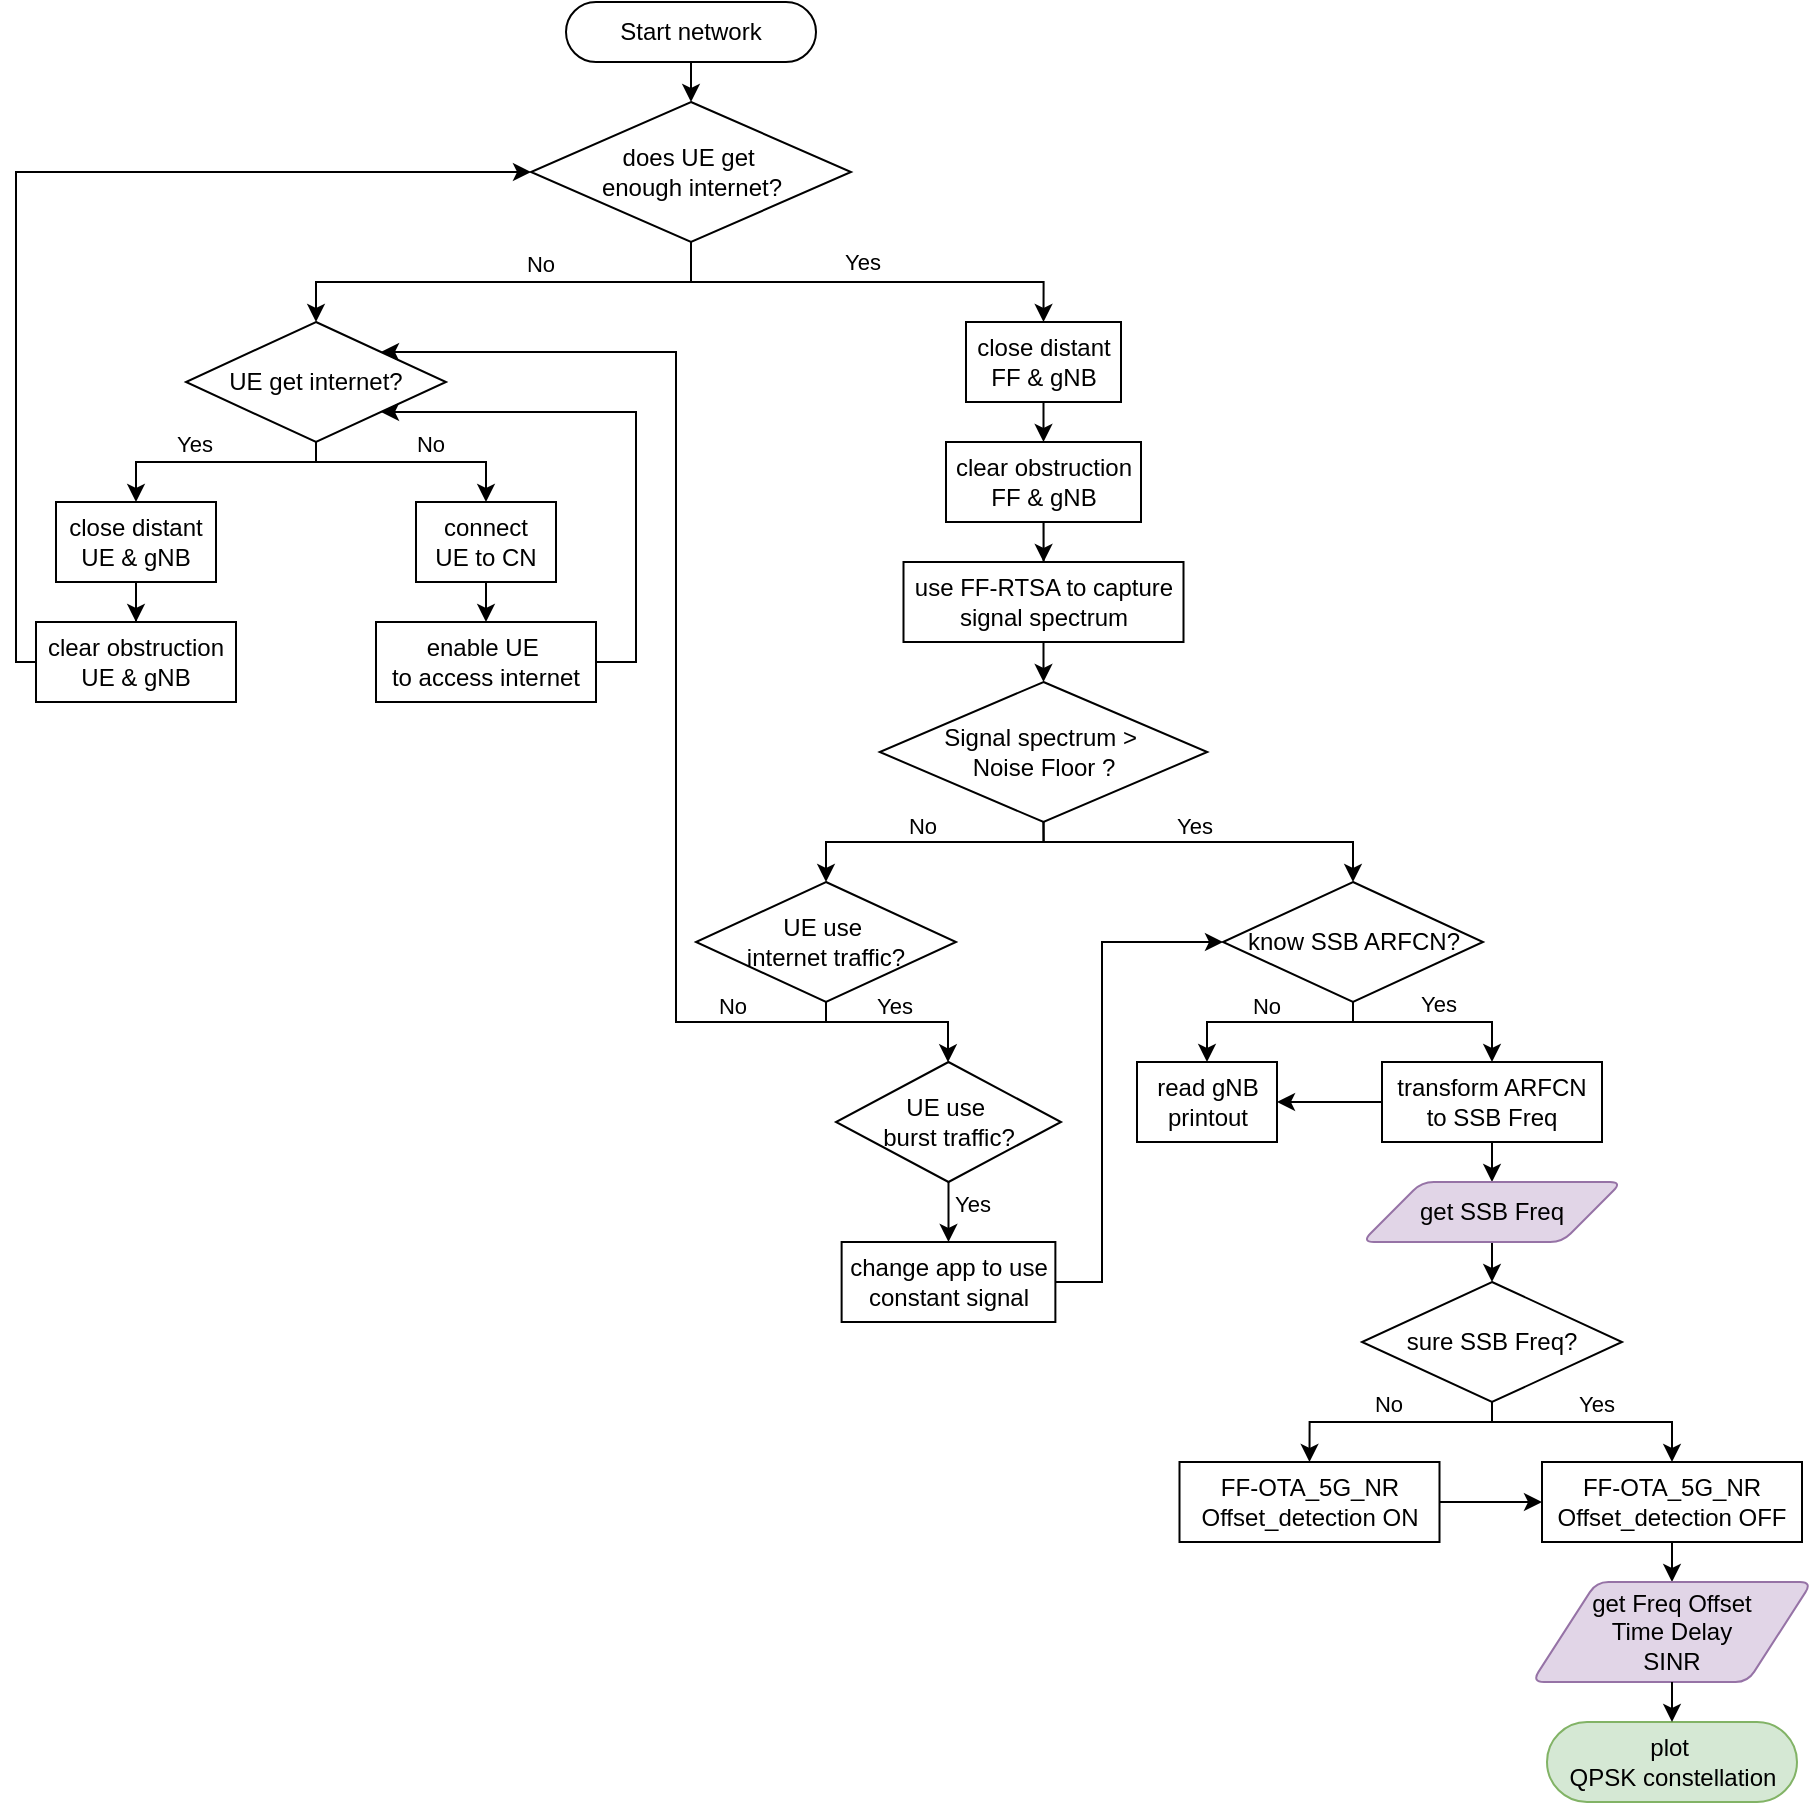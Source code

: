 <mxfile version="24.7.16" pages="2">
  <diagram name="collect_info" id="a6bpp-dc-AZYhqgVWW-3">
    <mxGraphModel dx="723" dy="421" grid="1" gridSize="10" guides="1" tooltips="1" connect="1" arrows="1" fold="1" page="1" pageScale="1" pageWidth="850" pageHeight="1100" math="0" shadow="0">
      <root>
        <mxCell id="0" />
        <mxCell id="1" parent="0" />
        <mxCell id="8mRTIrWLBFrAkmFhTARG-154" style="edgeStyle=orthogonalEdgeStyle;rounded=0;orthogonalLoop=1;jettySize=auto;html=1;exitX=0.5;exitY=0.5;exitDx=0;exitDy=15;exitPerimeter=0;entryX=0.5;entryY=0;entryDx=0;entryDy=0;" edge="1" parent="1" source="8mRTIrWLBFrAkmFhTARG-3" target="8mRTIrWLBFrAkmFhTARG-10">
          <mxGeometry relative="1" as="geometry" />
        </mxCell>
        <mxCell id="8mRTIrWLBFrAkmFhTARG-3" value="Start network" style="html=1;dashed=0;whiteSpace=wrap;shape=mxgraph.dfd.start" vertex="1" parent="1">
          <mxGeometry x="315" y="10" width="125" height="30" as="geometry" />
        </mxCell>
        <mxCell id="8mRTIrWLBFrAkmFhTARG-7" style="edgeStyle=orthogonalEdgeStyle;rounded=0;orthogonalLoop=1;jettySize=auto;html=1;exitX=0.5;exitY=1;exitDx=0;exitDy=0;entryX=0.5;entryY=0;entryDx=0;entryDy=0;" edge="1" parent="1" source="8mRTIrWLBFrAkmFhTARG-4">
          <mxGeometry relative="1" as="geometry">
            <mxPoint x="362.505" y="150" as="targetPoint" />
          </mxGeometry>
        </mxCell>
        <mxCell id="8mRTIrWLBFrAkmFhTARG-8" style="edgeStyle=orthogonalEdgeStyle;rounded=0;orthogonalLoop=1;jettySize=auto;html=1;exitX=0.5;exitY=1;exitDx=0;exitDy=0;entryX=0.5;entryY=0;entryDx=0;entryDy=0;" edge="1" parent="1" source="8mRTIrWLBFrAkmFhTARG-5">
          <mxGeometry relative="1" as="geometry">
            <mxPoint x="362.505" y="200" as="targetPoint" />
          </mxGeometry>
        </mxCell>
        <mxCell id="8mRTIrWLBFrAkmFhTARG-38" style="edgeStyle=orthogonalEdgeStyle;rounded=0;orthogonalLoop=1;jettySize=auto;html=1;exitX=0.5;exitY=1;exitDx=0;exitDy=0;entryX=0.5;entryY=0;entryDx=0;entryDy=0;" edge="1" parent="1" source="8mRTIrWLBFrAkmFhTARG-10" target="8mRTIrWLBFrAkmFhTARG-16">
          <mxGeometry relative="1" as="geometry" />
        </mxCell>
        <mxCell id="8mRTIrWLBFrAkmFhTARG-47" value="No" style="edgeLabel;html=1;align=center;verticalAlign=middle;resizable=0;points=[];" vertex="1" connectable="0" parent="8mRTIrWLBFrAkmFhTARG-38">
          <mxGeometry x="-0.16" relative="1" as="geometry">
            <mxPoint y="-9" as="offset" />
          </mxGeometry>
        </mxCell>
        <mxCell id="8mRTIrWLBFrAkmFhTARG-39" style="edgeStyle=orthogonalEdgeStyle;rounded=0;orthogonalLoop=1;jettySize=auto;html=1;exitX=0.5;exitY=1;exitDx=0;exitDy=0;entryX=0.5;entryY=0;entryDx=0;entryDy=0;" edge="1" parent="1" source="8mRTIrWLBFrAkmFhTARG-10" target="8mRTIrWLBFrAkmFhTARG-13">
          <mxGeometry relative="1" as="geometry" />
        </mxCell>
        <mxCell id="8mRTIrWLBFrAkmFhTARG-46" value="Yes" style="edgeLabel;html=1;align=center;verticalAlign=middle;resizable=0;points=[];" vertex="1" connectable="0" parent="8mRTIrWLBFrAkmFhTARG-39">
          <mxGeometry x="-0.031" y="2" relative="1" as="geometry">
            <mxPoint y="-8" as="offset" />
          </mxGeometry>
        </mxCell>
        <mxCell id="8mRTIrWLBFrAkmFhTARG-10" value="&lt;div&gt;does UE get&amp;nbsp;&lt;/div&gt;&lt;div&gt;enough internet?&lt;/div&gt;" style="shape=rhombus;html=1;dashed=0;whiteSpace=wrap;perimeter=rhombusPerimeter;" vertex="1" parent="1">
          <mxGeometry x="297.5" y="60" width="160" height="70" as="geometry" />
        </mxCell>
        <mxCell id="8mRTIrWLBFrAkmFhTARG-23" style="edgeStyle=orthogonalEdgeStyle;rounded=0;orthogonalLoop=1;jettySize=auto;html=1;exitX=0.5;exitY=1;exitDx=0;exitDy=0;entryX=0.5;entryY=0;entryDx=0;entryDy=0;" edge="1" parent="1" source="8mRTIrWLBFrAkmFhTARG-13" target="8mRTIrWLBFrAkmFhTARG-14">
          <mxGeometry relative="1" as="geometry" />
        </mxCell>
        <mxCell id="8mRTIrWLBFrAkmFhTARG-13" value="close distant FF &amp;amp; gNB" style="html=1;dashed=0;whiteSpace=wrap;" vertex="1" parent="1">
          <mxGeometry x="515" y="170" width="77.5" height="40" as="geometry" />
        </mxCell>
        <mxCell id="8mRTIrWLBFrAkmFhTARG-24" style="edgeStyle=orthogonalEdgeStyle;rounded=0;orthogonalLoop=1;jettySize=auto;html=1;exitX=0.5;exitY=1;exitDx=0;exitDy=0;" edge="1" parent="1" source="8mRTIrWLBFrAkmFhTARG-14" target="8mRTIrWLBFrAkmFhTARG-15">
          <mxGeometry relative="1" as="geometry" />
        </mxCell>
        <mxCell id="8mRTIrWLBFrAkmFhTARG-14" value="clear obstruction FF &amp;amp; gNB" style="html=1;dashed=0;whiteSpace=wrap;" vertex="1" parent="1">
          <mxGeometry x="505" y="230" width="97.5" height="40" as="geometry" />
        </mxCell>
        <mxCell id="8mRTIrWLBFrAkmFhTARG-50" style="edgeStyle=orthogonalEdgeStyle;rounded=0;orthogonalLoop=1;jettySize=auto;html=1;exitX=0.5;exitY=1;exitDx=0;exitDy=0;entryX=0.5;entryY=0;entryDx=0;entryDy=0;" edge="1" parent="1" source="8mRTIrWLBFrAkmFhTARG-15" target="8mRTIrWLBFrAkmFhTARG-49">
          <mxGeometry relative="1" as="geometry" />
        </mxCell>
        <mxCell id="8mRTIrWLBFrAkmFhTARG-15" value="use FF-RTSA to capture signal spectrum" style="html=1;dashed=0;whiteSpace=wrap;" vertex="1" parent="1">
          <mxGeometry x="483.75" y="290" width="140" height="40" as="geometry" />
        </mxCell>
        <mxCell id="QAadKDLrhy6cuRTfxfxH-4" style="edgeStyle=orthogonalEdgeStyle;rounded=0;orthogonalLoop=1;jettySize=auto;html=1;exitX=0.5;exitY=1;exitDx=0;exitDy=0;entryX=0.5;entryY=0;entryDx=0;entryDy=0;" edge="1" parent="1" source="8mRTIrWLBFrAkmFhTARG-16" target="8mRTIrWLBFrAkmFhTARG-17">
          <mxGeometry relative="1" as="geometry">
            <Array as="points">
              <mxPoint x="190" y="240" />
              <mxPoint x="100" y="240" />
            </Array>
          </mxGeometry>
        </mxCell>
        <mxCell id="dheN8Qq908unan-OlQ6B-5" value="Yes" style="edgeLabel;html=1;align=center;verticalAlign=middle;resizable=0;points=[];" vertex="1" connectable="0" parent="QAadKDLrhy6cuRTfxfxH-4">
          <mxGeometry x="0.133" y="-3" relative="1" as="geometry">
            <mxPoint x="-3" y="-6" as="offset" />
          </mxGeometry>
        </mxCell>
        <mxCell id="QAadKDLrhy6cuRTfxfxH-5" style="edgeStyle=orthogonalEdgeStyle;rounded=0;orthogonalLoop=1;jettySize=auto;html=1;exitX=0.5;exitY=1;exitDx=0;exitDy=0;entryX=0.5;entryY=0;entryDx=0;entryDy=0;" edge="1" parent="1" source="8mRTIrWLBFrAkmFhTARG-16" target="8mRTIrWLBFrAkmFhTARG-19">
          <mxGeometry relative="1" as="geometry">
            <Array as="points">
              <mxPoint x="190" y="240" />
              <mxPoint x="275" y="240" />
            </Array>
          </mxGeometry>
        </mxCell>
        <mxCell id="dheN8Qq908unan-OlQ6B-4" value="No" style="edgeLabel;html=1;align=center;verticalAlign=middle;resizable=0;points=[];" vertex="1" connectable="0" parent="QAadKDLrhy6cuRTfxfxH-5">
          <mxGeometry x="0.009" y="-2" relative="1" as="geometry">
            <mxPoint x="9" y="-11" as="offset" />
          </mxGeometry>
        </mxCell>
        <mxCell id="8mRTIrWLBFrAkmFhTARG-16" value="UE get internet?" style="shape=rhombus;html=1;dashed=0;whiteSpace=wrap;perimeter=rhombusPerimeter;" vertex="1" parent="1">
          <mxGeometry x="125" y="170" width="130" height="60" as="geometry" />
        </mxCell>
        <mxCell id="8mRTIrWLBFrAkmFhTARG-30" style="edgeStyle=orthogonalEdgeStyle;rounded=0;orthogonalLoop=1;jettySize=auto;html=1;exitX=0.5;exitY=1;exitDx=0;exitDy=0;" edge="1" parent="1" source="8mRTIrWLBFrAkmFhTARG-17" target="8mRTIrWLBFrAkmFhTARG-18">
          <mxGeometry relative="1" as="geometry" />
        </mxCell>
        <mxCell id="8mRTIrWLBFrAkmFhTARG-17" value="close distant UE &amp;amp; gNB" style="html=1;dashed=0;whiteSpace=wrap;" vertex="1" parent="1">
          <mxGeometry x="60" y="260" width="80" height="40" as="geometry" />
        </mxCell>
        <mxCell id="8mRTIrWLBFrAkmFhTARG-42" style="edgeStyle=orthogonalEdgeStyle;rounded=0;orthogonalLoop=1;jettySize=auto;html=1;exitX=0;exitY=0.5;exitDx=0;exitDy=0;entryX=0;entryY=0.5;entryDx=0;entryDy=0;" edge="1" parent="1" source="8mRTIrWLBFrAkmFhTARG-18" target="8mRTIrWLBFrAkmFhTARG-10">
          <mxGeometry relative="1" as="geometry">
            <Array as="points">
              <mxPoint x="40" y="340" />
              <mxPoint x="40" y="95" />
            </Array>
          </mxGeometry>
        </mxCell>
        <mxCell id="8mRTIrWLBFrAkmFhTARG-18" value="clear obstruction UE &amp;amp; gNB" style="html=1;dashed=0;whiteSpace=wrap;" vertex="1" parent="1">
          <mxGeometry x="50" y="320" width="100" height="40" as="geometry" />
        </mxCell>
        <mxCell id="8mRTIrWLBFrAkmFhTARG-32" style="edgeStyle=orthogonalEdgeStyle;rounded=0;orthogonalLoop=1;jettySize=auto;html=1;exitX=0.5;exitY=1;exitDx=0;exitDy=0;entryX=0.5;entryY=0;entryDx=0;entryDy=0;" edge="1" parent="1" source="8mRTIrWLBFrAkmFhTARG-19" target="8mRTIrWLBFrAkmFhTARG-20">
          <mxGeometry relative="1" as="geometry" />
        </mxCell>
        <mxCell id="8mRTIrWLBFrAkmFhTARG-19" value="&lt;div&gt;connect&lt;/div&gt;&lt;div&gt;UE to CN&lt;/div&gt;" style="html=1;dashed=0;whiteSpace=wrap;" vertex="1" parent="1">
          <mxGeometry x="240" y="260" width="70" height="40" as="geometry" />
        </mxCell>
        <mxCell id="8mRTIrWLBFrAkmFhTARG-48" style="edgeStyle=orthogonalEdgeStyle;rounded=0;orthogonalLoop=1;jettySize=auto;html=1;exitX=1;exitY=0.5;exitDx=0;exitDy=0;entryX=1;entryY=1;entryDx=0;entryDy=0;" edge="1" parent="1" source="8mRTIrWLBFrAkmFhTARG-20" target="8mRTIrWLBFrAkmFhTARG-16">
          <mxGeometry relative="1" as="geometry">
            <Array as="points">
              <mxPoint x="350" y="340" />
              <mxPoint x="350" y="215" />
            </Array>
          </mxGeometry>
        </mxCell>
        <mxCell id="8mRTIrWLBFrAkmFhTARG-20" value="&lt;div&gt;enable UE&amp;nbsp;&lt;/div&gt;&lt;div&gt;to access internet&lt;/div&gt;" style="html=1;dashed=0;whiteSpace=wrap;" vertex="1" parent="1">
          <mxGeometry x="220" y="320" width="110" height="40" as="geometry" />
        </mxCell>
        <mxCell id="QAadKDLrhy6cuRTfxfxH-7" style="edgeStyle=orthogonalEdgeStyle;rounded=0;orthogonalLoop=1;jettySize=auto;html=1;exitX=0.5;exitY=1;exitDx=0;exitDy=0;entryX=0.5;entryY=0;entryDx=0;entryDy=0;" edge="1" parent="1" source="8mRTIrWLBFrAkmFhTARG-49" target="8mRTIrWLBFrAkmFhTARG-52">
          <mxGeometry relative="1" as="geometry">
            <Array as="points">
              <mxPoint x="554" y="430" />
              <mxPoint x="709" y="430" />
            </Array>
          </mxGeometry>
        </mxCell>
        <mxCell id="ILuONwEqYlmvFa3OY7ag-2" value="Yes" style="edgeLabel;html=1;align=center;verticalAlign=middle;resizable=0;points=[];" vertex="1" connectable="0" parent="QAadKDLrhy6cuRTfxfxH-7">
          <mxGeometry x="-0.215" y="-3" relative="1" as="geometry">
            <mxPoint x="12" y="-11" as="offset" />
          </mxGeometry>
        </mxCell>
        <mxCell id="dheN8Qq908unan-OlQ6B-6" style="edgeStyle=orthogonalEdgeStyle;rounded=0;orthogonalLoop=1;jettySize=auto;html=1;exitX=0.5;exitY=1;exitDx=0;exitDy=0;entryX=0.5;entryY=0;entryDx=0;entryDy=0;" edge="1" parent="1" source="8mRTIrWLBFrAkmFhTARG-49" target="8mRTIrWLBFrAkmFhTARG-69">
          <mxGeometry relative="1" as="geometry">
            <Array as="points">
              <mxPoint x="554" y="430" />
              <mxPoint x="445" y="430" />
            </Array>
          </mxGeometry>
        </mxCell>
        <mxCell id="ILuONwEqYlmvFa3OY7ag-1" value="No" style="edgeLabel;html=1;align=center;verticalAlign=middle;resizable=0;points=[];" vertex="1" connectable="0" parent="dheN8Qq908unan-OlQ6B-6">
          <mxGeometry x="0.033" y="1" relative="1" as="geometry">
            <mxPoint y="-9" as="offset" />
          </mxGeometry>
        </mxCell>
        <mxCell id="8mRTIrWLBFrAkmFhTARG-49" value="&lt;div&gt;Signal spectrum &amp;gt;&amp;nbsp;&lt;/div&gt;&lt;div&gt;Noise Floor ?&lt;/div&gt;" style="shape=rhombus;html=1;dashed=0;whiteSpace=wrap;perimeter=rhombusPerimeter;" vertex="1" parent="1">
          <mxGeometry x="471.88" y="350" width="163.75" height="70" as="geometry" />
        </mxCell>
        <mxCell id="8mRTIrWLBFrAkmFhTARG-65" style="edgeStyle=orthogonalEdgeStyle;rounded=0;orthogonalLoop=1;jettySize=auto;html=1;exitX=0.5;exitY=1;exitDx=0;exitDy=0;entryX=0.5;entryY=0;entryDx=0;entryDy=0;" edge="1" parent="1" source="8mRTIrWLBFrAkmFhTARG-52" target="8mRTIrWLBFrAkmFhTARG-54">
          <mxGeometry relative="1" as="geometry">
            <Array as="points">
              <mxPoint x="709" y="520" />
              <mxPoint x="636" y="520" />
            </Array>
          </mxGeometry>
        </mxCell>
        <mxCell id="ILuONwEqYlmvFa3OY7ag-3" value="No" style="edgeLabel;html=1;align=center;verticalAlign=middle;resizable=0;points=[];" vertex="1" connectable="0" parent="8mRTIrWLBFrAkmFhTARG-65">
          <mxGeometry x="-0.1" y="3" relative="1" as="geometry">
            <mxPoint x="-7" y="-11" as="offset" />
          </mxGeometry>
        </mxCell>
        <mxCell id="8mRTIrWLBFrAkmFhTARG-66" style="edgeStyle=orthogonalEdgeStyle;rounded=0;orthogonalLoop=1;jettySize=auto;html=1;exitX=0.5;exitY=1;exitDx=0;exitDy=0;" edge="1" parent="1" source="8mRTIrWLBFrAkmFhTARG-52" target="8mRTIrWLBFrAkmFhTARG-53">
          <mxGeometry relative="1" as="geometry">
            <Array as="points">
              <mxPoint x="709" y="520" />
              <mxPoint x="778" y="520" />
            </Array>
          </mxGeometry>
        </mxCell>
        <mxCell id="ILuONwEqYlmvFa3OY7ag-4" value="Yes" style="edgeLabel;html=1;align=center;verticalAlign=middle;resizable=0;points=[];" vertex="1" connectable="0" parent="8mRTIrWLBFrAkmFhTARG-66">
          <mxGeometry x="0.176" relative="1" as="geometry">
            <mxPoint x="-6" y="-9" as="offset" />
          </mxGeometry>
        </mxCell>
        <mxCell id="8mRTIrWLBFrAkmFhTARG-52" value="know SSB ARFCN?" style="shape=rhombus;html=1;dashed=0;whiteSpace=wrap;perimeter=rhombusPerimeter;" vertex="1" parent="1">
          <mxGeometry x="643.5" y="450" width="130" height="60" as="geometry" />
        </mxCell>
        <mxCell id="8mRTIrWLBFrAkmFhTARG-57" style="edgeStyle=orthogonalEdgeStyle;rounded=0;orthogonalLoop=1;jettySize=auto;html=1;exitX=0;exitY=0.5;exitDx=0;exitDy=0;entryX=1;entryY=0.5;entryDx=0;entryDy=0;" edge="1" parent="1" source="8mRTIrWLBFrAkmFhTARG-53" target="8mRTIrWLBFrAkmFhTARG-54">
          <mxGeometry relative="1" as="geometry" />
        </mxCell>
        <mxCell id="8mRTIrWLBFrAkmFhTARG-84" style="edgeStyle=orthogonalEdgeStyle;rounded=0;orthogonalLoop=1;jettySize=auto;html=1;exitX=0.5;exitY=1;exitDx=0;exitDy=0;entryX=0.5;entryY=0;entryDx=0;entryDy=0;" edge="1" parent="1" source="8mRTIrWLBFrAkmFhTARG-53" target="8mRTIrWLBFrAkmFhTARG-83">
          <mxGeometry relative="1" as="geometry" />
        </mxCell>
        <mxCell id="8mRTIrWLBFrAkmFhTARG-53" value="transform ARFCN to SSB Freq" style="html=1;dashed=0;whiteSpace=wrap;" vertex="1" parent="1">
          <mxGeometry x="723" y="540" width="110" height="40" as="geometry" />
        </mxCell>
        <mxCell id="8mRTIrWLBFrAkmFhTARG-54" value="read gNB printout" style="html=1;dashed=0;whiteSpace=wrap;" vertex="1" parent="1">
          <mxGeometry x="600.5" y="540" width="70" height="40" as="geometry" />
        </mxCell>
        <mxCell id="8mRTIrWLBFrAkmFhTARG-70" style="edgeStyle=orthogonalEdgeStyle;rounded=0;orthogonalLoop=1;jettySize=auto;html=1;exitX=0.5;exitY=1;exitDx=0;exitDy=0;entryX=1;entryY=0;entryDx=0;entryDy=0;" edge="1" parent="1" source="8mRTIrWLBFrAkmFhTARG-69" target="8mRTIrWLBFrAkmFhTARG-16">
          <mxGeometry relative="1" as="geometry">
            <Array as="points">
              <mxPoint x="445" y="520" />
              <mxPoint x="370" y="520" />
              <mxPoint x="370" y="185" />
            </Array>
          </mxGeometry>
        </mxCell>
        <mxCell id="ILuONwEqYlmvFa3OY7ag-5" value="No" style="edgeLabel;html=1;align=center;verticalAlign=middle;resizable=0;points=[];" vertex="1" connectable="0" parent="8mRTIrWLBFrAkmFhTARG-70">
          <mxGeometry x="-0.786" y="1" relative="1" as="geometry">
            <mxPoint x="3" y="-9" as="offset" />
          </mxGeometry>
        </mxCell>
        <mxCell id="8mRTIrWLBFrAkmFhTARG-81" style="edgeStyle=orthogonalEdgeStyle;rounded=0;orthogonalLoop=1;jettySize=auto;html=1;exitX=0.5;exitY=1;exitDx=0;exitDy=0;" edge="1" parent="1" source="8mRTIrWLBFrAkmFhTARG-69" target="8mRTIrWLBFrAkmFhTARG-72">
          <mxGeometry relative="1" as="geometry">
            <Array as="points">
              <mxPoint x="445" y="520" />
              <mxPoint x="506" y="520" />
            </Array>
          </mxGeometry>
        </mxCell>
        <mxCell id="ILuONwEqYlmvFa3OY7ag-6" value="Yes" style="edgeLabel;html=1;align=center;verticalAlign=middle;resizable=0;points=[];" vertex="1" connectable="0" parent="8mRTIrWLBFrAkmFhTARG-81">
          <mxGeometry x="0.028" relative="1" as="geometry">
            <mxPoint x="-3" y="-8" as="offset" />
          </mxGeometry>
        </mxCell>
        <mxCell id="8mRTIrWLBFrAkmFhTARG-69" value="&lt;div&gt;UE use&amp;nbsp;&lt;/div&gt;&lt;div&gt;internet traffic?&lt;/div&gt;" style="shape=rhombus;html=1;dashed=0;whiteSpace=wrap;perimeter=rhombusPerimeter;" vertex="1" parent="1">
          <mxGeometry x="380" y="450" width="130" height="60" as="geometry" />
        </mxCell>
        <mxCell id="8mRTIrWLBFrAkmFhTARG-75" style="edgeStyle=orthogonalEdgeStyle;rounded=0;orthogonalLoop=1;jettySize=auto;html=1;exitX=0.5;exitY=1;exitDx=0;exitDy=0;entryX=0.5;entryY=0;entryDx=0;entryDy=0;" edge="1" parent="1" source="8mRTIrWLBFrAkmFhTARG-72" target="8mRTIrWLBFrAkmFhTARG-74">
          <mxGeometry relative="1" as="geometry" />
        </mxCell>
        <mxCell id="ILuONwEqYlmvFa3OY7ag-7" value="Yes" style="edgeLabel;html=1;align=center;verticalAlign=middle;resizable=0;points=[];" vertex="1" connectable="0" parent="8mRTIrWLBFrAkmFhTARG-75">
          <mxGeometry x="-0.41" y="-2" relative="1" as="geometry">
            <mxPoint x="13" y="2" as="offset" />
          </mxGeometry>
        </mxCell>
        <mxCell id="8mRTIrWLBFrAkmFhTARG-72" value="&lt;div&gt;UE use&amp;nbsp;&lt;/div&gt;&lt;div&gt;burst traffic?&lt;/div&gt;" style="shape=rhombus;html=1;dashed=0;whiteSpace=wrap;perimeter=rhombusPerimeter;" vertex="1" parent="1">
          <mxGeometry x="450" y="540" width="112.5" height="60" as="geometry" />
        </mxCell>
        <mxCell id="8mRTIrWLBFrAkmFhTARG-77" style="edgeStyle=orthogonalEdgeStyle;rounded=0;orthogonalLoop=1;jettySize=auto;html=1;exitX=1;exitY=0.5;exitDx=0;exitDy=0;entryX=0;entryY=0.5;entryDx=0;entryDy=0;" edge="1" parent="1" target="8mRTIrWLBFrAkmFhTARG-52">
          <mxGeometry relative="1" as="geometry">
            <mxPoint x="552.69" y="640" as="sourcePoint" />
            <Array as="points">
              <mxPoint x="583" y="650" />
              <mxPoint x="583" y="480" />
            </Array>
          </mxGeometry>
        </mxCell>
        <mxCell id="8mRTIrWLBFrAkmFhTARG-74" value="change app to use constant signal" style="html=1;dashed=0;whiteSpace=wrap;" vertex="1" parent="1">
          <mxGeometry x="452.81" y="630" width="106.88" height="40" as="geometry" />
        </mxCell>
        <mxCell id="8mRTIrWLBFrAkmFhTARG-86" style="edgeStyle=orthogonalEdgeStyle;rounded=0;orthogonalLoop=1;jettySize=auto;html=1;exitX=0.5;exitY=1;exitDx=0;exitDy=0;entryX=0.5;entryY=0;entryDx=0;entryDy=0;" edge="1" parent="1" source="8mRTIrWLBFrAkmFhTARG-83" target="8mRTIrWLBFrAkmFhTARG-85">
          <mxGeometry relative="1" as="geometry" />
        </mxCell>
        <mxCell id="8mRTIrWLBFrAkmFhTARG-83" value="get SSB Freq" style="shape=parallelogram;html=1;strokeWidth=1;perimeter=parallelogramPerimeter;whiteSpace=wrap;rounded=1;arcSize=12;size=0.23;fillColor=#e1d5e7;strokeColor=#9673a6;" vertex="1" parent="1">
          <mxGeometry x="713" y="600" width="130" height="30" as="geometry" />
        </mxCell>
        <mxCell id="8mRTIrWLBFrAkmFhTARG-89" style="edgeStyle=orthogonalEdgeStyle;rounded=0;orthogonalLoop=1;jettySize=auto;html=1;exitX=0.5;exitY=1;exitDx=0;exitDy=0;entryX=0.5;entryY=0;entryDx=0;entryDy=0;" edge="1" parent="1" source="8mRTIrWLBFrAkmFhTARG-85" target="8mRTIrWLBFrAkmFhTARG-88">
          <mxGeometry relative="1" as="geometry">
            <Array as="points">
              <mxPoint x="778" y="720" />
              <mxPoint x="687" y="720" />
            </Array>
          </mxGeometry>
        </mxCell>
        <mxCell id="ILuONwEqYlmvFa3OY7ag-8" value="No" style="edgeLabel;html=1;align=center;verticalAlign=middle;resizable=0;points=[];" vertex="1" connectable="0" parent="8mRTIrWLBFrAkmFhTARG-89">
          <mxGeometry x="-0.112" y="-2" relative="1" as="geometry">
            <mxPoint x="-8" y="-7" as="offset" />
          </mxGeometry>
        </mxCell>
        <mxCell id="8mRTIrWLBFrAkmFhTARG-100" style="edgeStyle=orthogonalEdgeStyle;rounded=0;orthogonalLoop=1;jettySize=auto;html=1;exitX=0.5;exitY=1;exitDx=0;exitDy=0;entryX=0.5;entryY=0;entryDx=0;entryDy=0;" edge="1" parent="1" source="8mRTIrWLBFrAkmFhTARG-85" target="8mRTIrWLBFrAkmFhTARG-93">
          <mxGeometry relative="1" as="geometry">
            <Array as="points">
              <mxPoint x="778" y="720" />
              <mxPoint x="868" y="720" />
            </Array>
          </mxGeometry>
        </mxCell>
        <mxCell id="ILuONwEqYlmvFa3OY7ag-9" value="Yes" style="edgeLabel;html=1;align=center;verticalAlign=middle;resizable=0;points=[];" vertex="1" connectable="0" parent="8mRTIrWLBFrAkmFhTARG-100">
          <mxGeometry x="0.196" y="-1" relative="1" as="geometry">
            <mxPoint x="-10" y="-10" as="offset" />
          </mxGeometry>
        </mxCell>
        <mxCell id="8mRTIrWLBFrAkmFhTARG-85" value="sure SSB Freq?" style="shape=rhombus;html=1;dashed=0;whiteSpace=wrap;perimeter=rhombusPerimeter;" vertex="1" parent="1">
          <mxGeometry x="713" y="650" width="130" height="60" as="geometry" />
        </mxCell>
        <mxCell id="8mRTIrWLBFrAkmFhTARG-95" style="edgeStyle=orthogonalEdgeStyle;rounded=0;orthogonalLoop=1;jettySize=auto;html=1;exitX=1;exitY=0.5;exitDx=0;exitDy=0;entryX=0;entryY=0.5;entryDx=0;entryDy=0;" edge="1" parent="1" source="8mRTIrWLBFrAkmFhTARG-88" target="8mRTIrWLBFrAkmFhTARG-93">
          <mxGeometry relative="1" as="geometry" />
        </mxCell>
        <mxCell id="8mRTIrWLBFrAkmFhTARG-88" value="&lt;div&gt;FF-OTA_5G_NR&lt;/div&gt;&lt;div&gt;Offset_detection ON&lt;br&gt;&lt;/div&gt;" style="html=1;dashed=0;whiteSpace=wrap;" vertex="1" parent="1">
          <mxGeometry x="621.75" y="740" width="130" height="40" as="geometry" />
        </mxCell>
        <mxCell id="8mRTIrWLBFrAkmFhTARG-103" style="edgeStyle=orthogonalEdgeStyle;rounded=0;orthogonalLoop=1;jettySize=auto;html=1;exitX=0.5;exitY=1;exitDx=0;exitDy=0;entryX=0.5;entryY=0;entryDx=0;entryDy=0;" edge="1" parent="1" source="8mRTIrWLBFrAkmFhTARG-93" target="8mRTIrWLBFrAkmFhTARG-102">
          <mxGeometry relative="1" as="geometry" />
        </mxCell>
        <mxCell id="8mRTIrWLBFrAkmFhTARG-93" value="&lt;div&gt;FF-OTA_5G_NR&lt;/div&gt;&lt;div&gt;Offset_detection OFF&lt;br&gt;&lt;/div&gt;" style="html=1;dashed=0;whiteSpace=wrap;" vertex="1" parent="1">
          <mxGeometry x="803" y="740" width="130" height="40" as="geometry" />
        </mxCell>
        <mxCell id="8mRTIrWLBFrAkmFhTARG-102" value="&lt;div&gt;get Freq Offset&lt;/div&gt;&lt;div&gt;Time Delay&lt;/div&gt;&lt;div&gt;SINR&lt;br&gt;&lt;/div&gt;" style="shape=parallelogram;html=1;strokeWidth=1;perimeter=parallelogramPerimeter;whiteSpace=wrap;rounded=1;arcSize=12;size=0.23;fillColor=#e1d5e7;strokeColor=#9673a6;" vertex="1" parent="1">
          <mxGeometry x="798" y="800" width="140" height="50" as="geometry" />
        </mxCell>
        <mxCell id="QAadKDLrhy6cuRTfxfxH-1" value="&lt;div&gt;plot&amp;nbsp;&lt;/div&gt;&lt;div&gt;QPSK constellation&lt;/div&gt;" style="html=1;dashed=0;whiteSpace=wrap;shape=mxgraph.dfd.start;fillColor=#d5e8d4;strokeColor=#82b366;" vertex="1" parent="1">
          <mxGeometry x="805.5" y="870" width="125" height="40" as="geometry" />
        </mxCell>
        <mxCell id="QAadKDLrhy6cuRTfxfxH-3" style="edgeStyle=orthogonalEdgeStyle;rounded=0;orthogonalLoop=1;jettySize=auto;html=1;exitX=0.5;exitY=1;exitDx=0;exitDy=0;entryX=0.5;entryY=0.5;entryDx=0;entryDy=-20;entryPerimeter=0;" edge="1" parent="1" source="8mRTIrWLBFrAkmFhTARG-102" target="QAadKDLrhy6cuRTfxfxH-1">
          <mxGeometry relative="1" as="geometry" />
        </mxCell>
      </root>
    </mxGraphModel>
  </diagram>
  <diagram id="kemeqXp3iAvy0jajGSV8" name="plot_Constellation">
    <mxGraphModel dx="1048" dy="610" grid="1" gridSize="10" guides="1" tooltips="1" connect="1" arrows="1" fold="1" page="1" pageScale="1" pageWidth="850" pageHeight="1100" math="0" shadow="0">
      <root>
        <mxCell id="0" />
        <mxCell id="1" parent="0" />
        <mxCell id="ca0mWWUZ75KHuM3Si87a-3" style="edgeStyle=orthogonalEdgeStyle;rounded=0;orthogonalLoop=1;jettySize=auto;html=1;exitX=0.5;exitY=1;exitDx=0;exitDy=0;entryX=0.5;entryY=0;entryDx=0;entryDy=0;" edge="1" parent="1" source="ca0mWWUZ75KHuM3Si87a-5" target="ca0mWWUZ75KHuM3Si87a-9">
          <mxGeometry relative="1" as="geometry">
            <Array as="points">
              <mxPoint x="225" y="140" />
              <mxPoint x="336" y="140" />
            </Array>
          </mxGeometry>
        </mxCell>
        <mxCell id="xiOsiQnrdQBRv7DSHF2_-1" value="Yes" style="edgeLabel;html=1;align=center;verticalAlign=middle;resizable=0;points=[];" vertex="1" connectable="0" parent="ca0mWWUZ75KHuM3Si87a-3">
          <mxGeometry x="0.095" relative="1" as="geometry">
            <mxPoint x="-11" y="-9" as="offset" />
          </mxGeometry>
        </mxCell>
        <mxCell id="ca0mWWUZ75KHuM3Si87a-4" style="edgeStyle=orthogonalEdgeStyle;rounded=0;orthogonalLoop=1;jettySize=auto;html=1;exitX=0.5;exitY=1;exitDx=0;exitDy=0;entryX=0.5;entryY=0;entryDx=0;entryDy=0;" edge="1" parent="1" source="ca0mWWUZ75KHuM3Si87a-5" target="ca0mWWUZ75KHuM3Si87a-7">
          <mxGeometry relative="1" as="geometry">
            <Array as="points">
              <mxPoint x="225" y="140" />
              <mxPoint x="90" y="140" />
            </Array>
          </mxGeometry>
        </mxCell>
        <mxCell id="xiOsiQnrdQBRv7DSHF2_-2" value="No" style="edgeLabel;html=1;align=center;verticalAlign=middle;resizable=0;points=[];" vertex="1" connectable="0" parent="ca0mWWUZ75KHuM3Si87a-4">
          <mxGeometry x="0.054" relative="1" as="geometry">
            <mxPoint y="-9" as="offset" />
          </mxGeometry>
        </mxCell>
        <mxCell id="ca0mWWUZ75KHuM3Si87a-5" value="&lt;div&gt;constellation&amp;nbsp;&lt;/div&gt;&lt;div&gt;on FF ?&lt;/div&gt;" style="shape=rhombus;html=1;dashed=0;whiteSpace=wrap;perimeter=rhombusPerimeter;" vertex="1" parent="1">
          <mxGeometry x="160" y="70" width="130" height="60" as="geometry" />
        </mxCell>
        <mxCell id="z9j-bJGGVLzgsRuzrVjf-2" style="edgeStyle=orthogonalEdgeStyle;rounded=0;orthogonalLoop=1;jettySize=auto;html=1;exitX=0.5;exitY=1;exitDx=0;exitDy=0;entryX=0.5;entryY=0;entryDx=0;entryDy=0;" edge="1" parent="1" source="ca0mWWUZ75KHuM3Si87a-7" target="ca0mWWUZ75KHuM3Si87a-22">
          <mxGeometry relative="1" as="geometry" />
        </mxCell>
        <mxCell id="z9j-bJGGVLzgsRuzrVjf-3" value="Yes" style="edgeLabel;html=1;align=center;verticalAlign=middle;resizable=0;points=[];" vertex="1" connectable="0" parent="z9j-bJGGVLzgsRuzrVjf-2">
          <mxGeometry x="-0.04" y="2" relative="1" as="geometry">
            <mxPoint x="9" y="-5" as="offset" />
          </mxGeometry>
        </mxCell>
        <mxCell id="ca0mWWUZ75KHuM3Si87a-7" value="&lt;div&gt;constellation&amp;nbsp;&lt;/div&gt;&lt;div&gt;on GNU ?&lt;br&gt;&lt;/div&gt;" style="shape=rhombus;html=1;dashed=0;whiteSpace=wrap;perimeter=rhombusPerimeter;" vertex="1" parent="1">
          <mxGeometry x="25" y="160" width="130" height="60" as="geometry" />
        </mxCell>
        <mxCell id="xiOsiQnrdQBRv7DSHF2_-6" style="edgeStyle=orthogonalEdgeStyle;rounded=0;orthogonalLoop=1;jettySize=auto;html=1;exitX=0.5;exitY=1;exitDx=0;exitDy=0;entryX=0.5;entryY=0;entryDx=0;entryDy=0;" edge="1" parent="1" source="ca0mWWUZ75KHuM3Si87a-9" target="ca0mWWUZ75KHuM3Si87a-15">
          <mxGeometry relative="1" as="geometry" />
        </mxCell>
        <mxCell id="ca0mWWUZ75KHuM3Si87a-9" value="&lt;div&gt;FF-OTA_5G_EVM&lt;/div&gt;&lt;div align=&quot;left&quot;&gt;&lt;div&gt;set &lt;span style=&quot;white-space: pre;&quot;&gt;&#x9;&lt;/span&gt;Freq = 3404.64 MHz&lt;br&gt;&lt;/div&gt;&lt;div&gt;&lt;span style=&quot;white-space: pre;&quot;&gt;&#x9;&lt;/span&gt;Freq offset&lt;/div&gt;&lt;div&gt;&lt;span style=&quot;white-space: pre;&quot;&gt;&#x9;&lt;/span&gt;Channel raster = 626976&lt;br&gt;&lt;/div&gt;&lt;/div&gt;" style="html=1;dashed=0;whiteSpace=wrap;" vertex="1" parent="1">
          <mxGeometry x="246.26" y="160" width="178.74" height="70" as="geometry" />
        </mxCell>
        <mxCell id="ca0mWWUZ75KHuM3Si87a-12" style="edgeStyle=orthogonalEdgeStyle;rounded=0;orthogonalLoop=1;jettySize=auto;html=1;exitX=0.5;exitY=1;exitDx=0;exitDy=0;entryX=0.5;entryY=0;entryDx=0;entryDy=0;" edge="1" parent="1" source="ca0mWWUZ75KHuM3Si87a-15" target="ca0mWWUZ75KHuM3Si87a-19">
          <mxGeometry relative="1" as="geometry">
            <Array as="points">
              <mxPoint x="335" y="303" />
              <mxPoint x="426" y="303" />
            </Array>
          </mxGeometry>
        </mxCell>
        <mxCell id="ca0mWWUZ75KHuM3Si87a-13" value="Yes" style="edgeLabel;html=1;align=center;verticalAlign=middle;resizable=0;points=[];" vertex="1" connectable="0" parent="ca0mWWUZ75KHuM3Si87a-12">
          <mxGeometry x="-0.28" y="-1" relative="1" as="geometry">
            <mxPoint x="10" y="-9" as="offset" />
          </mxGeometry>
        </mxCell>
        <mxCell id="ca0mWWUZ75KHuM3Si87a-14" style="edgeStyle=orthogonalEdgeStyle;rounded=0;orthogonalLoop=1;jettySize=auto;html=1;exitX=0.5;exitY=1;exitDx=0;exitDy=0;entryX=0.5;entryY=0;entryDx=0;entryDy=0;" edge="1" parent="1" source="ca0mWWUZ75KHuM3Si87a-15" target="ca0mWWUZ75KHuM3Si87a-17">
          <mxGeometry relative="1" as="geometry">
            <Array as="points">
              <mxPoint x="335" y="303" />
              <mxPoint x="250" y="303" />
            </Array>
          </mxGeometry>
        </mxCell>
        <mxCell id="xiOsiQnrdQBRv7DSHF2_-3" value="No" style="edgeLabel;html=1;align=center;verticalAlign=middle;resizable=0;points=[];" vertex="1" connectable="0" parent="ca0mWWUZ75KHuM3Si87a-14">
          <mxGeometry x="-0.113" y="-2" relative="1" as="geometry">
            <mxPoint x="-6" y="-6" as="offset" />
          </mxGeometry>
        </mxCell>
        <mxCell id="ca0mWWUZ75KHuM3Si87a-15" value="low EVM?" style="shape=rhombus;html=1;dashed=0;whiteSpace=wrap;perimeter=rhombusPerimeter;" vertex="1" parent="1">
          <mxGeometry x="285" y="253" width="100" height="40" as="geometry" />
        </mxCell>
        <mxCell id="ca0mWWUZ75KHuM3Si87a-16" style="edgeStyle=orthogonalEdgeStyle;rounded=0;orthogonalLoop=1;jettySize=auto;html=1;exitX=0;exitY=0.5;exitDx=0;exitDy=0;entryX=0;entryY=0.5;entryDx=0;entryDy=0;" edge="1" parent="1" source="ca0mWWUZ75KHuM3Si87a-17" target="ca0mWWUZ75KHuM3Si87a-15">
          <mxGeometry relative="1" as="geometry">
            <Array as="points">
              <mxPoint x="190" y="338" />
              <mxPoint x="190" y="273" />
            </Array>
          </mxGeometry>
        </mxCell>
        <mxCell id="ca0mWWUZ75KHuM3Si87a-17" value="make EVM low" style="html=1;dashed=0;whiteSpace=wrap;" vertex="1" parent="1">
          <mxGeometry x="208" y="323" width="85" height="30" as="geometry" />
        </mxCell>
        <mxCell id="ca0mWWUZ75KHuM3Si87a-18" style="edgeStyle=orthogonalEdgeStyle;rounded=0;orthogonalLoop=1;jettySize=auto;html=1;exitX=0.5;exitY=1;exitDx=0;exitDy=0;" edge="1" parent="1" source="ca0mWWUZ75KHuM3Si87a-19" target="ca0mWWUZ75KHuM3Si87a-20">
          <mxGeometry relative="1" as="geometry" />
        </mxCell>
        <mxCell id="ca0mWWUZ75KHuM3Si87a-19" value="&lt;div&gt;FF-OTA_5G_EVM&lt;br&gt;&lt;/div&gt;&lt;div&gt;trace&amp;nbsp;&amp;nbsp; Frame summary&lt;/div&gt;&lt;div&gt;see &lt;span style=&quot;white-space: pre;&quot;&gt;&#x9;&lt;/span&gt;&amp;nbsp;&amp;nbsp; modulation&lt;br&gt;&lt;/div&gt;" style="html=1;dashed=0;whiteSpace=wrap;align=left;" vertex="1" parent="1">
          <mxGeometry x="361.27" y="323" width="130" height="47" as="geometry" />
        </mxCell>
        <mxCell id="ca0mWWUZ75KHuM3Si87a-20" value="&lt;div&gt;trace Constellation&lt;/div&gt;&lt;div&gt;(mod PSS,SSS,PBCH, PBCH-DMRS)&lt;br&gt;&lt;/div&gt;" style="html=1;dashed=0;whiteSpace=wrap;shape=mxgraph.dfd.start;fillColor=#d5e8d4;strokeColor=#82b366;" vertex="1" parent="1">
          <mxGeometry x="353.77" y="393" width="145" height="50" as="geometry" />
        </mxCell>
        <mxCell id="xiOsiQnrdQBRv7DSHF2_-8" style="edgeStyle=orthogonalEdgeStyle;rounded=0;orthogonalLoop=1;jettySize=auto;html=1;exitX=0.5;exitY=1;exitDx=0;exitDy=0;" edge="1" parent="1" source="ca0mWWUZ75KHuM3Si87a-22" target="ca0mWWUZ75KHuM3Si87a-26">
          <mxGeometry relative="1" as="geometry" />
        </mxCell>
        <mxCell id="ca0mWWUZ75KHuM3Si87a-22" value="&lt;div&gt;FF-I/Q Analyzer&lt;/div&gt;&lt;div align=&quot;left&quot;&gt;&lt;div&gt;set &lt;span style=&quot;white-space: pre;&quot;&gt;&#x9;&lt;/span&gt;Freq = 3404.64 MHz&lt;br&gt;&lt;/div&gt;&lt;div&gt;&lt;span style=&quot;white-space: pre;&quot;&gt;&#x9;&lt;/span&gt;Freq span&lt;/div&gt;&lt;div&gt;&lt;span style=&quot;white-space: pre;&quot;&gt;&#x9;&lt;/span&gt;IQ = Time Domain&lt;br&gt;&lt;/div&gt;&lt;/div&gt;" style="html=1;dashed=0;whiteSpace=wrap;" vertex="1" parent="1">
          <mxGeometry x="15" y="245" width="150" height="70" as="geometry" />
        </mxCell>
        <mxCell id="ca0mWWUZ75KHuM3Si87a-25" style="edgeStyle=orthogonalEdgeStyle;rounded=0;orthogonalLoop=1;jettySize=auto;html=1;exitX=0.5;exitY=1;exitDx=0;exitDy=0;" edge="1" parent="1" source="ca0mWWUZ75KHuM3Si87a-26" target="ca0mWWUZ75KHuM3Si87a-28">
          <mxGeometry relative="1" as="geometry" />
        </mxCell>
        <mxCell id="ca0mWWUZ75KHuM3Si87a-26" value="&lt;div align=&quot;center&quot;&gt;Capture I/Q in time domain&lt;br&gt;&lt;/div&gt;&lt;div&gt;set &lt;span style=&quot;white-space: pre;&quot;&gt;&#x9;&lt;/span&gt;capture time = 10 ms&lt;br&gt;&lt;/div&gt;&lt;div&gt;&lt;span style=&quot;white-space: pre;&quot;&gt;&#x9;&lt;/span&gt;sampling rate = 23.04 MHz&lt;br&gt;&lt;/div&gt;" style="html=1;dashed=0;whiteSpace=wrap;align=left;" vertex="1" parent="1">
          <mxGeometry y="335" width="180" height="54" as="geometry" />
        </mxCell>
        <mxCell id="ca0mWWUZ75KHuM3Si87a-27" style="edgeStyle=orthogonalEdgeStyle;rounded=0;orthogonalLoop=1;jettySize=auto;html=1;exitX=0.5;exitY=1;exitDx=0;exitDy=0;entryX=0.5;entryY=0;entryDx=0;entryDy=0;" edge="1" parent="1" source="ca0mWWUZ75KHuM3Si87a-28" target="ca0mWWUZ75KHuM3Si87a-30">
          <mxGeometry relative="1" as="geometry" />
        </mxCell>
        <mxCell id="ca0mWWUZ75KHuM3Si87a-28" value="save I/Q.csv" style="shape=parallelogram;html=1;strokeWidth=1;perimeter=parallelogramPerimeter;whiteSpace=wrap;rounded=1;arcSize=12;size=0.23;fillColor=#e1d5e7;strokeColor=#9673a6;" vertex="1" parent="1">
          <mxGeometry x="40" y="409" width="100" height="30" as="geometry" />
        </mxCell>
        <mxCell id="ca0mWWUZ75KHuM3Si87a-29" style="edgeStyle=orthogonalEdgeStyle;rounded=0;orthogonalLoop=1;jettySize=auto;html=1;exitX=0.5;exitY=1;exitDx=0;exitDy=0;" edge="1" parent="1" source="ca0mWWUZ75KHuM3Si87a-30" target="ca0mWWUZ75KHuM3Si87a-32">
          <mxGeometry relative="1" as="geometry" />
        </mxCell>
        <mxCell id="ca0mWWUZ75KHuM3Si87a-30" value="convert to I+jQ (complex)" style="html=1;dashed=0;whiteSpace=wrap;align=center;" vertex="1" parent="1">
          <mxGeometry x="17.5" y="459" width="145" height="30" as="geometry" />
        </mxCell>
        <mxCell id="ca0mWWUZ75KHuM3Si87a-31" value="&lt;div&gt;plot&amp;nbsp;&lt;/div&gt;&lt;div&gt;QPSK constellation&lt;/div&gt;" style="html=1;dashed=0;whiteSpace=wrap;shape=mxgraph.dfd.start;fillColor=#d5e8d4;strokeColor=#82b366;" vertex="1" parent="1">
          <mxGeometry x="27.5" y="559" width="125" height="40" as="geometry" />
        </mxCell>
        <mxCell id="ca0mWWUZ75KHuM3Si87a-32" value="use GNU_Radio" style="html=1;dashed=0;whiteSpace=wrap;align=center;" vertex="1" parent="1">
          <mxGeometry x="33.75" y="509" width="112.5" height="30" as="geometry" />
        </mxCell>
        <mxCell id="ca0mWWUZ75KHuM3Si87a-33" style="edgeStyle=orthogonalEdgeStyle;rounded=0;orthogonalLoop=1;jettySize=auto;html=1;exitX=0.5;exitY=1;exitDx=0;exitDy=0;entryX=0.5;entryY=0.5;entryDx=0;entryDy=-20;entryPerimeter=0;" edge="1" parent="1" source="ca0mWWUZ75KHuM3Si87a-32" target="ca0mWWUZ75KHuM3Si87a-31">
          <mxGeometry relative="1" as="geometry" />
        </mxCell>
        <mxCell id="Wdx9JUEqz7DL8pjBDKAp-2" style="edgeStyle=orthogonalEdgeStyle;rounded=0;orthogonalLoop=1;jettySize=auto;html=1;exitX=0.5;exitY=0.5;exitDx=0;exitDy=20;exitPerimeter=0;entryX=0.5;entryY=0;entryDx=0;entryDy=0;" edge="1" parent="1" source="Wdx9JUEqz7DL8pjBDKAp-1" target="ca0mWWUZ75KHuM3Si87a-5">
          <mxGeometry relative="1" as="geometry" />
        </mxCell>
        <mxCell id="Wdx9JUEqz7DL8pjBDKAp-1" value="Collect enough info to plot constellation" style="html=1;dashed=0;whiteSpace=wrap;shape=mxgraph.dfd.start" vertex="1" parent="1">
          <mxGeometry x="156.25" y="10" width="137.5" height="40" as="geometry" />
        </mxCell>
      </root>
    </mxGraphModel>
  </diagram>
</mxfile>
